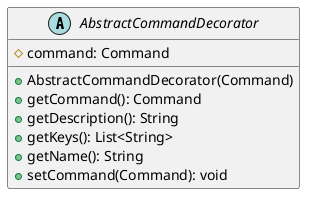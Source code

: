@startuml

    abstract class AbstractCommandDecorator {
        #command: Command
        +AbstractCommandDecorator(Command)
        +getCommand(): Command
        +getDescription(): String
        +getKeys(): List<String>
        +getName(): String
        +setCommand(Command): void
    }

@enduml
